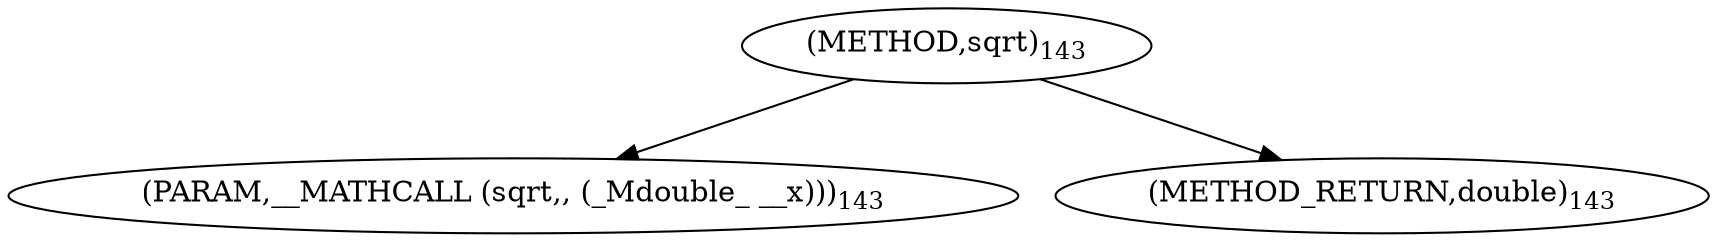 digraph "sqrt" {  
"6305" [label = <(METHOD,sqrt)<SUB>143</SUB>> ]
"6306" [label = <(PARAM,__MATHCALL (sqrt,, (_Mdouble_ __x)))<SUB>143</SUB>> ]
"6307" [label = <(METHOD_RETURN,double)<SUB>143</SUB>> ]
  "6305" -> "6306" 
  "6305" -> "6307" 
}
